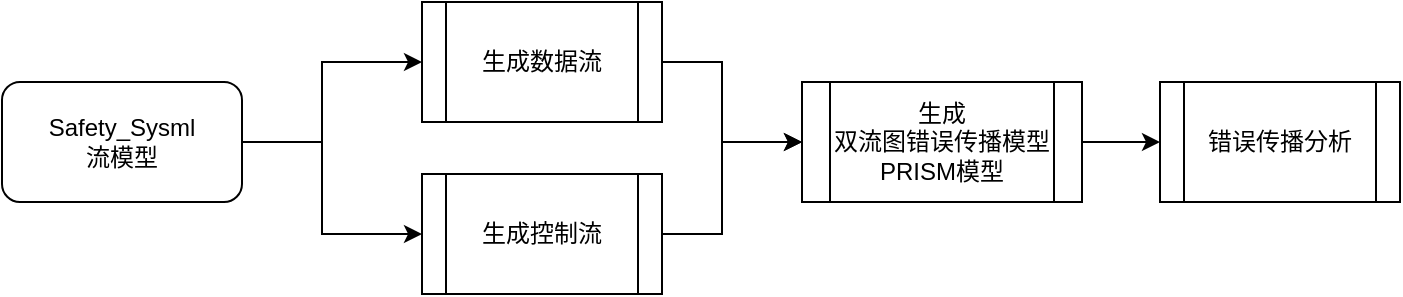 <mxfile version="16.1.0" type="github">
  <diagram id="eccDKAy_TuWHGWFJNbLw" name="Page-1">
    <mxGraphModel dx="946" dy="645" grid="1" gridSize="10" guides="1" tooltips="1" connect="1" arrows="1" fold="1" page="1" pageScale="1" pageWidth="827" pageHeight="1169" math="0" shadow="0">
      <root>
        <mxCell id="0" />
        <mxCell id="1" parent="0" />
        <mxCell id="m64avo7yftiMrSS48Vp7-1" value="生成数据流" style="shape=process;whiteSpace=wrap;html=1;backgroundOutline=1;" parent="1" vertex="1">
          <mxGeometry x="340" y="110" width="120" height="60" as="geometry" />
        </mxCell>
        <mxCell id="m64avo7yftiMrSS48Vp7-4" style="edgeStyle=orthogonalEdgeStyle;rounded=0;orthogonalLoop=1;jettySize=auto;html=1;entryX=0;entryY=0.5;entryDx=0;entryDy=0;exitX=1;exitY=0.5;exitDx=0;exitDy=0;" parent="1" source="m64avo7yftiMrSS48Vp7-2" target="m64avo7yftiMrSS48Vp7-1" edge="1">
          <mxGeometry relative="1" as="geometry">
            <Array as="points">
              <mxPoint x="290" y="180" />
              <mxPoint x="290" y="140" />
            </Array>
          </mxGeometry>
        </mxCell>
        <mxCell id="m64avo7yftiMrSS48Vp7-2" value="Safety_Sysml&lt;br&gt;流模型" style="rounded=1;whiteSpace=wrap;html=1;" parent="1" vertex="1">
          <mxGeometry x="130" y="150" width="120" height="60" as="geometry" />
        </mxCell>
        <mxCell id="m64avo7yftiMrSS48Vp7-3" value="生成控制流" style="shape=process;whiteSpace=wrap;html=1;backgroundOutline=1;" parent="1" vertex="1">
          <mxGeometry x="340" y="196" width="120" height="60" as="geometry" />
        </mxCell>
        <mxCell id="m64avo7yftiMrSS48Vp7-5" value="" style="endArrow=classic;html=1;rounded=0;exitX=1;exitY=0.5;exitDx=0;exitDy=0;entryX=0;entryY=0.5;entryDx=0;entryDy=0;" parent="1" source="m64avo7yftiMrSS48Vp7-2" target="m64avo7yftiMrSS48Vp7-3" edge="1">
          <mxGeometry width="50" height="50" relative="1" as="geometry">
            <mxPoint x="250" y="350" as="sourcePoint" />
            <mxPoint x="340" y="240" as="targetPoint" />
            <Array as="points">
              <mxPoint x="290" y="180" />
              <mxPoint x="290" y="226" />
            </Array>
          </mxGeometry>
        </mxCell>
        <mxCell id="83AMQXuILKwzanrFAoEO-5" style="edgeStyle=orthogonalEdgeStyle;rounded=0;orthogonalLoop=1;jettySize=auto;html=1;entryX=0;entryY=0.5;entryDx=0;entryDy=0;" edge="1" parent="1" source="83AMQXuILKwzanrFAoEO-1" target="83AMQXuILKwzanrFAoEO-2">
          <mxGeometry relative="1" as="geometry" />
        </mxCell>
        <mxCell id="83AMQXuILKwzanrFAoEO-1" value="生成&lt;br&gt;双流图错误传播模型&lt;br&gt;PRISM模型" style="shape=process;whiteSpace=wrap;html=1;backgroundOutline=1;" vertex="1" parent="1">
          <mxGeometry x="530" y="150" width="140" height="60" as="geometry" />
        </mxCell>
        <mxCell id="83AMQXuILKwzanrFAoEO-2" value="错误传播分析" style="shape=process;whiteSpace=wrap;html=1;backgroundOutline=1;" vertex="1" parent="1">
          <mxGeometry x="709" y="150" width="120" height="60" as="geometry" />
        </mxCell>
        <mxCell id="83AMQXuILKwzanrFAoEO-3" value="" style="endArrow=classic;html=1;rounded=0;exitX=1;exitY=0.5;exitDx=0;exitDy=0;entryX=0;entryY=0.5;entryDx=0;entryDy=0;" edge="1" parent="1" source="m64avo7yftiMrSS48Vp7-1" target="83AMQXuILKwzanrFAoEO-1">
          <mxGeometry width="50" height="50" relative="1" as="geometry">
            <mxPoint x="450" y="270" as="sourcePoint" />
            <mxPoint x="500" y="220" as="targetPoint" />
            <Array as="points">
              <mxPoint x="490" y="140" />
              <mxPoint x="490" y="180" />
            </Array>
          </mxGeometry>
        </mxCell>
        <mxCell id="83AMQXuILKwzanrFAoEO-4" value="" style="endArrow=classic;html=1;rounded=0;exitX=1;exitY=0.5;exitDx=0;exitDy=0;entryX=0;entryY=0.5;entryDx=0;entryDy=0;" edge="1" parent="1" source="m64avo7yftiMrSS48Vp7-3" target="83AMQXuILKwzanrFAoEO-1">
          <mxGeometry width="50" height="50" relative="1" as="geometry">
            <mxPoint x="450" y="270" as="sourcePoint" />
            <mxPoint x="500" y="220" as="targetPoint" />
            <Array as="points">
              <mxPoint x="490" y="226" />
              <mxPoint x="490" y="180" />
            </Array>
          </mxGeometry>
        </mxCell>
      </root>
    </mxGraphModel>
  </diagram>
</mxfile>
